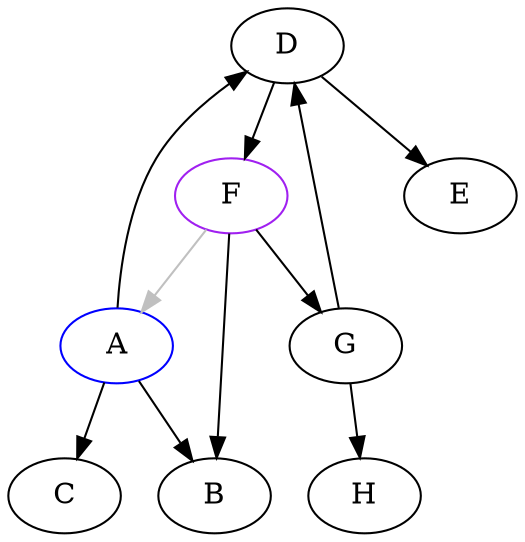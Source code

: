 digraph {
	D [label="D"];
	F [label="F", color="purple"];
	H [label="H"];
	A [label="A", color="blue"];
	E [label="E"];
	G [label="G"];
	C [label="C"];
	B [label="B"];
	
	A -> C;
	A -> B;
	D -> E;
	D -> F;
	F -> A [color="gray"];
	F -> G;
	F -> B;
	A -> D;
	G -> H;
	G -> D;
}